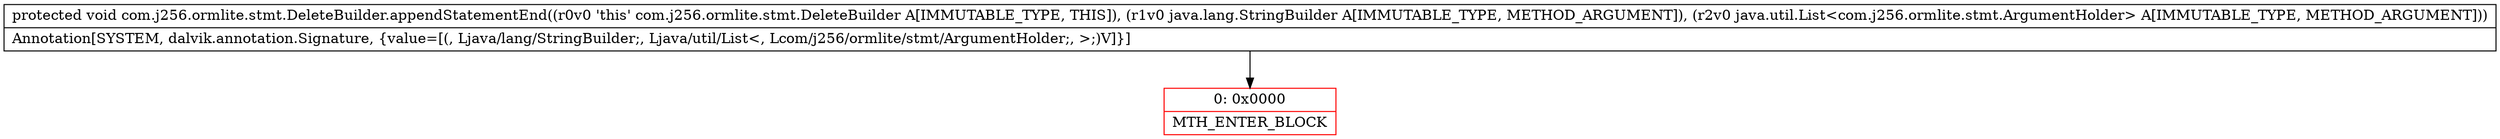 digraph "CFG forcom.j256.ormlite.stmt.DeleteBuilder.appendStatementEnd(Ljava\/lang\/StringBuilder;Ljava\/util\/List;)V" {
subgraph cluster_Region_1738805511 {
label = "R(0)";
node [shape=record,color=blue];
}
Node_0 [shape=record,color=red,label="{0\:\ 0x0000|MTH_ENTER_BLOCK\l}"];
MethodNode[shape=record,label="{protected void com.j256.ormlite.stmt.DeleteBuilder.appendStatementEnd((r0v0 'this' com.j256.ormlite.stmt.DeleteBuilder A[IMMUTABLE_TYPE, THIS]), (r1v0 java.lang.StringBuilder A[IMMUTABLE_TYPE, METHOD_ARGUMENT]), (r2v0 java.util.List\<com.j256.ormlite.stmt.ArgumentHolder\> A[IMMUTABLE_TYPE, METHOD_ARGUMENT]))  | Annotation[SYSTEM, dalvik.annotation.Signature, \{value=[(, Ljava\/lang\/StringBuilder;, Ljava\/util\/List\<, Lcom\/j256\/ormlite\/stmt\/ArgumentHolder;, \>;)V]\}]\l}"];
MethodNode -> Node_0;
}

